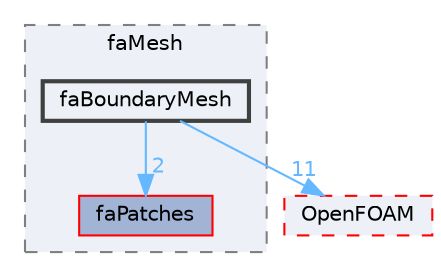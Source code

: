 digraph "src/finiteArea/faMesh/faBoundaryMesh"
{
 // LATEX_PDF_SIZE
  bgcolor="transparent";
  edge [fontname=Helvetica,fontsize=10,labelfontname=Helvetica,labelfontsize=10];
  node [fontname=Helvetica,fontsize=10,shape=box,height=0.2,width=0.4];
  compound=true
  subgraph clusterdir_f14612db68a06d13a87d37d60dc895d5 {
    graph [ bgcolor="#edf0f7", pencolor="grey50", label="faMesh", fontname=Helvetica,fontsize=10 style="filled,dashed", URL="dir_f14612db68a06d13a87d37d60dc895d5.html",tooltip=""]
  dir_1028666fa0015a1ce8e74756e12c97d3 [label="faPatches", fillcolor="#a2b4d6", color="red", style="filled", URL="dir_1028666fa0015a1ce8e74756e12c97d3.html",tooltip=""];
  dir_4b1e64a1495216c5f8c8d2715aaf6db0 [label="faBoundaryMesh", fillcolor="#edf0f7", color="grey25", style="filled,bold", URL="dir_4b1e64a1495216c5f8c8d2715aaf6db0.html",tooltip=""];
  }
  dir_c5473ff19b20e6ec4dfe5c310b3778a8 [label="OpenFOAM", fillcolor="#edf0f7", color="red", style="filled,dashed", URL="dir_c5473ff19b20e6ec4dfe5c310b3778a8.html",tooltip=""];
  dir_4b1e64a1495216c5f8c8d2715aaf6db0->dir_1028666fa0015a1ce8e74756e12c97d3 [headlabel="2", labeldistance=1.5 headhref="dir_001241_001305.html" href="dir_001241_001305.html" color="steelblue1" fontcolor="steelblue1"];
  dir_4b1e64a1495216c5f8c8d2715aaf6db0->dir_c5473ff19b20e6ec4dfe5c310b3778a8 [headlabel="11", labeldistance=1.5 headhref="dir_001241_002695.html" href="dir_001241_002695.html" color="steelblue1" fontcolor="steelblue1"];
}
